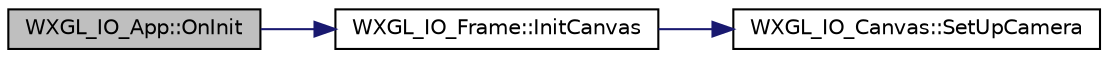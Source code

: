 digraph "WXGL_IO_App::OnInit"
{
  edge [fontname="Helvetica",fontsize="10",labelfontname="Helvetica",labelfontsize="10"];
  node [fontname="Helvetica",fontsize="10",shape=record];
  rankdir="LR";
  Node1 [label="WXGL_IO_App::OnInit",height=0.2,width=0.4,color="black", fillcolor="grey75", style="filled", fontcolor="black"];
  Node1 -> Node2 [color="midnightblue",fontsize="10",style="solid",fontname="Helvetica"];
  Node2 [label="WXGL_IO_Frame::InitCanvas",height=0.2,width=0.4,color="black", fillcolor="white", style="filled",URL="$classWXGL__IO__Frame.html#a2a968fcb9c5e016319ea7fc073e6dd5e"];
  Node2 -> Node3 [color="midnightblue",fontsize="10",style="solid",fontname="Helvetica"];
  Node3 [label="WXGL_IO_Canvas::SetUpCamera",height=0.2,width=0.4,color="black", fillcolor="white", style="filled",URL="$classWXGL__IO__Canvas.html#a7fe0924e87495aab68f29cb9adc8d7b5"];
}
